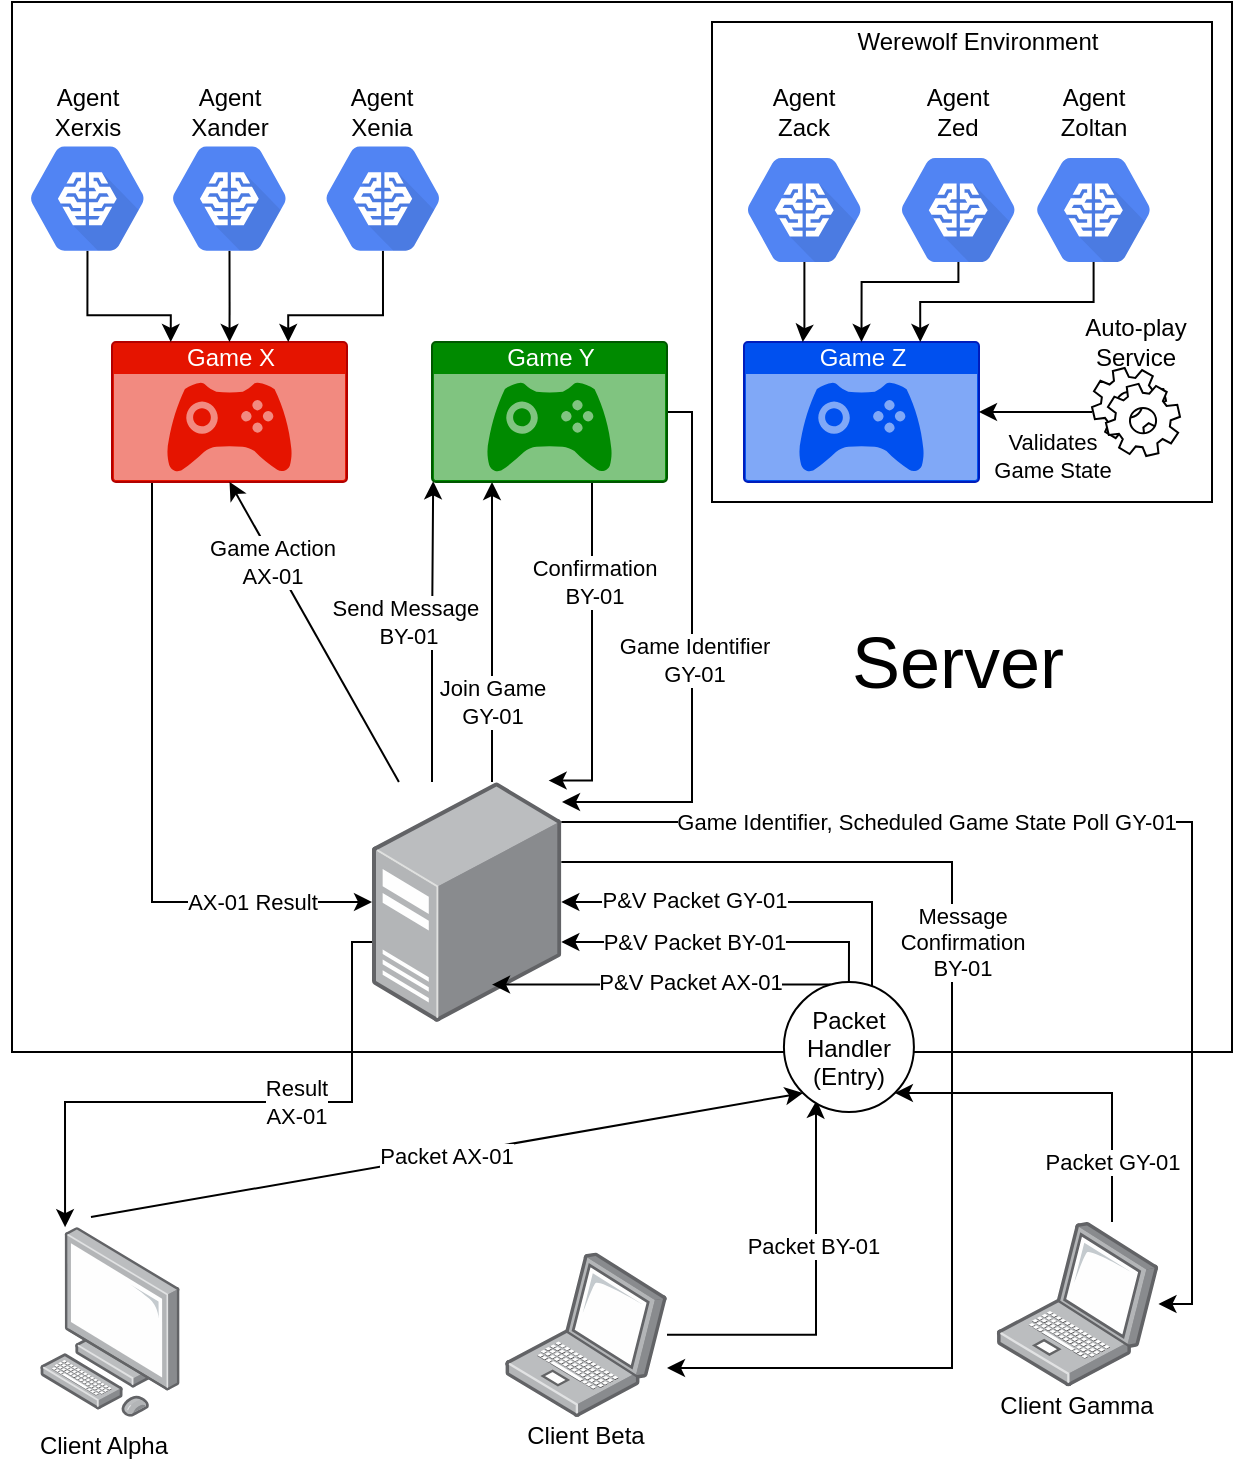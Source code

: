 <mxfile version="14.1.8" type="device"><diagram id="kwH8uOlHDMHIYEGMTlBu" name="Page-1"><mxGraphModel dx="2500" dy="2277" grid="1" gridSize="10" guides="1" tooltips="1" connect="1" arrows="1" fold="1" page="1" pageScale="1" pageWidth="827" pageHeight="1169" math="0" shadow="0"><root><mxCell id="0"/><mxCell id="1" parent="0"/><mxCell id="pQdqyS4wLz-QZiZdRWrY-2" value="" style="rounded=0;whiteSpace=wrap;html=1;align=right;" parent="1" vertex="1"><mxGeometry x="-70" y="-290" width="610" height="525" as="geometry"/></mxCell><mxCell id="pQdqyS4wLz-QZiZdRWrY-59" value="" style="rounded=0;whiteSpace=wrap;html=1;align=center;" parent="1" vertex="1"><mxGeometry x="280" y="-280" width="250" height="240" as="geometry"/></mxCell><mxCell id="pQdqyS4wLz-QZiZdRWrY-33" value="Packet BY-01&amp;nbsp;" style="edgeStyle=orthogonalEdgeStyle;rounded=0;orthogonalLoop=1;jettySize=auto;html=1;entryX=0.252;entryY=0.91;entryDx=0;entryDy=0;entryPerimeter=0;" parent="1" source="pQdqyS4wLz-QZiZdRWrY-4" target="pQdqyS4wLz-QZiZdRWrY-14" edge="1"><mxGeometry x="0.244" relative="1" as="geometry"><Array as="points"><mxPoint x="332" y="376"/><mxPoint x="332" y="265"/></Array><mxPoint as="offset"/></mxGeometry></mxCell><mxCell id="pQdqyS4wLz-QZiZdRWrY-4" value="" style="points=[];aspect=fixed;html=1;align=center;shadow=0;dashed=0;image;image=img/lib/allied_telesis/computer_and_terminals/Laptop.svg;" parent="1" vertex="1"><mxGeometry x="176.54" y="335.31" width="80.96" height="82.12" as="geometry"/></mxCell><mxCell id="pQdqyS4wLz-QZiZdRWrY-31" style="edgeStyle=orthogonalEdgeStyle;rounded=0;orthogonalLoop=1;jettySize=auto;html=1;entryX=0.179;entryY=0;entryDx=0;entryDy=0;entryPerimeter=0;" parent="1" source="pQdqyS4wLz-QZiZdRWrY-5" target="pQdqyS4wLz-QZiZdRWrY-6" edge="1"><mxGeometry relative="1" as="geometry"><Array as="points"><mxPoint x="100" y="180"/><mxPoint x="100" y="260"/><mxPoint x="-44" y="260"/></Array></mxGeometry></mxCell><mxCell id="pQdqyS4wLz-QZiZdRWrY-32" value="Result&lt;br&gt;AX-01" style="edgeLabel;html=1;align=center;verticalAlign=middle;resizable=0;points=[];" parent="pQdqyS4wLz-QZiZdRWrY-31" vertex="1" connectable="0"><mxGeometry x="-0.25" y="4" relative="1" as="geometry"><mxPoint x="-6.89" y="-4" as="offset"/></mxGeometry></mxCell><mxCell id="pQdqyS4wLz-QZiZdRWrY-55" style="edgeStyle=orthogonalEdgeStyle;rounded=0;orthogonalLoop=1;jettySize=auto;html=1;entryX=0.005;entryY=0.995;entryDx=0;entryDy=0;entryPerimeter=0;" parent="1" source="pQdqyS4wLz-QZiZdRWrY-5" target="pQdqyS4wLz-QZiZdRWrY-11" edge="1"><mxGeometry relative="1" as="geometry"><Array as="points"><mxPoint x="140" y="30"/><mxPoint x="141" y="30"/></Array></mxGeometry></mxCell><mxCell id="pQdqyS4wLz-QZiZdRWrY-56" value="Send Message&amp;nbsp;&lt;br&gt;BY-01" style="edgeLabel;html=1;align=center;verticalAlign=middle;resizable=0;points=[];" parent="pQdqyS4wLz-QZiZdRWrY-55" vertex="1" connectable="0"><mxGeometry x="0.298" y="-1" relative="1" as="geometry"><mxPoint x="-13.61" y="17.48" as="offset"/></mxGeometry></mxCell><mxCell id="pQdqyS4wLz-QZiZdRWrY-57" style="edgeStyle=orthogonalEdgeStyle;rounded=0;orthogonalLoop=1;jettySize=auto;html=1;" parent="1" source="pQdqyS4wLz-QZiZdRWrY-5" target="pQdqyS4wLz-QZiZdRWrY-11" edge="1"><mxGeometry relative="1" as="geometry"><Array as="points"><mxPoint x="170"/><mxPoint x="170"/></Array></mxGeometry></mxCell><mxCell id="pQdqyS4wLz-QZiZdRWrY-58" value="Join Game&lt;br&gt;GY-01" style="edgeLabel;html=1;align=center;verticalAlign=middle;resizable=0;points=[];" parent="pQdqyS4wLz-QZiZdRWrY-57" vertex="1" connectable="0"><mxGeometry x="0.101" y="2" relative="1" as="geometry"><mxPoint x="2" y="42.38" as="offset"/></mxGeometry></mxCell><mxCell id="pQdqyS4wLz-QZiZdRWrY-82" style="edgeStyle=orthogonalEdgeStyle;rounded=0;orthogonalLoop=1;jettySize=auto;html=1;" parent="1" source="pQdqyS4wLz-QZiZdRWrY-5" target="pQdqyS4wLz-QZiZdRWrY-35" edge="1"><mxGeometry relative="1" as="geometry"><Array as="points"><mxPoint x="520" y="120"/><mxPoint x="520" y="361"/></Array></mxGeometry></mxCell><mxCell id="pQdqyS4wLz-QZiZdRWrY-83" value="Game Identifier, Scheduled Game State Poll GY-01" style="edgeLabel;html=1;align=center;verticalAlign=middle;resizable=0;points=[];" parent="pQdqyS4wLz-QZiZdRWrY-82" vertex="1" connectable="0"><mxGeometry x="-0.022" y="-1" relative="1" as="geometry"><mxPoint x="-97.9" y="-1" as="offset"/></mxGeometry></mxCell><mxCell id="pQdqyS4wLz-QZiZdRWrY-84" style="edgeStyle=orthogonalEdgeStyle;rounded=0;orthogonalLoop=1;jettySize=auto;html=1;" parent="1" source="pQdqyS4wLz-QZiZdRWrY-5" target="pQdqyS4wLz-QZiZdRWrY-4" edge="1"><mxGeometry relative="1" as="geometry"><Array as="points"><mxPoint x="400" y="140"/><mxPoint x="400" y="393"/></Array></mxGeometry></mxCell><mxCell id="pQdqyS4wLz-QZiZdRWrY-86" value="Message&lt;br&gt;Confirmation&lt;br&gt;BY-01" style="edgeLabel;html=1;align=center;verticalAlign=middle;resizable=0;points=[];" parent="pQdqyS4wLz-QZiZdRWrY-84" vertex="1" connectable="0"><mxGeometry x="-0.077" y="1" relative="1" as="geometry"><mxPoint x="4.04" y="-37.07" as="offset"/></mxGeometry></mxCell><mxCell id="pQdqyS4wLz-QZiZdRWrY-5" value="" style="points=[];aspect=fixed;html=1;align=center;shadow=0;dashed=0;image;image=img/lib/allied_telesis/computer_and_terminals/Server_Desktop.svg;" parent="1" vertex="1"><mxGeometry x="110" y="100" width="94.66" height="120" as="geometry"/></mxCell><mxCell id="pQdqyS4wLz-QZiZdRWrY-6" value="" style="points=[];aspect=fixed;html=1;align=center;shadow=0;dashed=0;image;image=img/lib/allied_telesis/computer_and_terminals/Personal_Computer.svg;" parent="1" vertex="1"><mxGeometry x="-56" y="322.57" width="70" height="94.86" as="geometry"/></mxCell><mxCell id="pQdqyS4wLz-QZiZdRWrY-9" value="Packet AX-01" style="endArrow=classic;html=1;exitX=0.364;exitY=-0.053;exitDx=0;exitDy=0;exitPerimeter=0;entryX=0;entryY=1;entryDx=0;entryDy=0;" parent="1" source="pQdqyS4wLz-QZiZdRWrY-6" target="pQdqyS4wLz-QZiZdRWrY-14" edge="1"><mxGeometry width="50" height="50" relative="1" as="geometry"><mxPoint x="310" y="330" as="sourcePoint"/><mxPoint x="360" y="280" as="targetPoint"/></mxGeometry></mxCell><mxCell id="pQdqyS4wLz-QZiZdRWrY-29" style="edgeStyle=orthogonalEdgeStyle;rounded=0;orthogonalLoop=1;jettySize=auto;html=1;" parent="1" source="pQdqyS4wLz-QZiZdRWrY-10" target="pQdqyS4wLz-QZiZdRWrY-5" edge="1"><mxGeometry relative="1" as="geometry"><Array as="points"><mxPoint y="160"/></Array></mxGeometry></mxCell><mxCell id="pQdqyS4wLz-QZiZdRWrY-30" value="AX-01 Result" style="edgeLabel;html=1;align=center;verticalAlign=middle;resizable=0;points=[];" parent="pQdqyS4wLz-QZiZdRWrY-29" vertex="1" connectable="0"><mxGeometry x="0.27" y="3" relative="1" as="geometry"><mxPoint x="47" y="6.67" as="offset"/></mxGeometry></mxCell><mxCell id="pQdqyS4wLz-QZiZdRWrY-10" value="Game X" style="html=1;strokeColor=#B20000;fillColor=#e51400;labelPosition=center;verticalLabelPosition=middle;verticalAlign=top;align=center;fontSize=12;outlineConnect=0;spacingTop=-6;fontColor=#ffffff;shape=mxgraph.sitemap.game;" parent="1" vertex="1"><mxGeometry x="-20.0" y="-120" width="117.5" height="70" as="geometry"/></mxCell><mxCell id="pQdqyS4wLz-QZiZdRWrY-78" style="edgeStyle=orthogonalEdgeStyle;rounded=0;orthogonalLoop=1;jettySize=auto;html=1;entryX=0.933;entryY=-0.006;entryDx=0;entryDy=0;entryPerimeter=0;" parent="1" source="pQdqyS4wLz-QZiZdRWrY-11" target="pQdqyS4wLz-QZiZdRWrY-5" edge="1"><mxGeometry relative="1" as="geometry"><Array as="points"><mxPoint x="220" y="99"/></Array></mxGeometry></mxCell><mxCell id="pQdqyS4wLz-QZiZdRWrY-79" value="Confirmation&lt;br&gt;BY-01" style="edgeLabel;html=1;align=center;verticalAlign=middle;resizable=0;points=[];" parent="pQdqyS4wLz-QZiZdRWrY-78" vertex="1" connectable="0"><mxGeometry x="-0.068" y="1" relative="1" as="geometry"><mxPoint y="-30" as="offset"/></mxGeometry></mxCell><mxCell id="pQdqyS4wLz-QZiZdRWrY-80" style="edgeStyle=orthogonalEdgeStyle;rounded=0;orthogonalLoop=1;jettySize=auto;html=1;" parent="1" source="pQdqyS4wLz-QZiZdRWrY-11" edge="1"><mxGeometry relative="1" as="geometry"><mxPoint x="205" y="110" as="targetPoint"/><Array as="points"><mxPoint x="270" y="-85"/><mxPoint x="270" y="110"/><mxPoint x="205" y="110"/></Array></mxGeometry></mxCell><mxCell id="pQdqyS4wLz-QZiZdRWrY-81" value="Game Identifier&lt;br&gt;GY-01" style="edgeLabel;html=1;align=center;verticalAlign=middle;resizable=0;points=[];" parent="pQdqyS4wLz-QZiZdRWrY-80" vertex="1" connectable="0"><mxGeometry x="0.001" y="1" relative="1" as="geometry"><mxPoint as="offset"/></mxGeometry></mxCell><mxCell id="pQdqyS4wLz-QZiZdRWrY-11" value="Game Y" style="html=1;strokeColor=#005700;fillColor=#008a00;labelPosition=center;verticalLabelPosition=middle;verticalAlign=top;align=center;fontSize=12;outlineConnect=0;spacingTop=-6;fontColor=#ffffff;shape=mxgraph.sitemap.game;" parent="1" vertex="1"><mxGeometry x="140" y="-120" width="117.5" height="70" as="geometry"/></mxCell><mxCell id="pQdqyS4wLz-QZiZdRWrY-12" value="Game Z" style="html=1;strokeColor=#001DBC;fillColor=#0050ef;labelPosition=center;verticalLabelPosition=middle;verticalAlign=top;align=center;fontSize=12;outlineConnect=0;spacingTop=-6;shape=mxgraph.sitemap.game;fontColor=#ffffff;" parent="1" vertex="1"><mxGeometry x="296" y="-120" width="117.5" height="70" as="geometry"/></mxCell><mxCell id="pQdqyS4wLz-QZiZdRWrY-13" value="Game Action&lt;br&gt;AX-01" style="endArrow=classic;html=1;entryX=0.5;entryY=1;entryDx=0;entryDy=0;entryPerimeter=0;" parent="1" source="pQdqyS4wLz-QZiZdRWrY-5" target="pQdqyS4wLz-QZiZdRWrY-10" edge="1"><mxGeometry x="0.474" y="1" width="50" height="50" relative="1" as="geometry"><mxPoint x="90" y="110" as="sourcePoint"/><mxPoint x="162.02" y="25.03" as="targetPoint"/><Array as="points"/><mxPoint as="offset"/></mxGeometry></mxCell><mxCell id="pQdqyS4wLz-QZiZdRWrY-38" style="edgeStyle=orthogonalEdgeStyle;rounded=0;orthogonalLoop=1;jettySize=auto;html=1;" parent="1" source="pQdqyS4wLz-QZiZdRWrY-14" target="pQdqyS4wLz-QZiZdRWrY-5" edge="1"><mxGeometry relative="1" as="geometry"><Array as="points"><mxPoint x="349" y="180"/></Array></mxGeometry></mxCell><mxCell id="pQdqyS4wLz-QZiZdRWrY-39" value="P&amp;amp;V Packet BY-01" style="edgeLabel;html=1;align=center;verticalAlign=middle;resizable=0;points=[];" parent="pQdqyS4wLz-QZiZdRWrY-38" vertex="1" connectable="0"><mxGeometry x="0.079" y="4" relative="1" as="geometry"><mxPoint x="-9.06" y="-4.03" as="offset"/></mxGeometry></mxCell><mxCell id="pQdqyS4wLz-QZiZdRWrY-47" style="edgeStyle=orthogonalEdgeStyle;rounded=0;orthogonalLoop=1;jettySize=auto;html=1;entryX=0.634;entryY=0.844;entryDx=0;entryDy=0;entryPerimeter=0;" parent="1" source="pQdqyS4wLz-QZiZdRWrY-14" target="pQdqyS4wLz-QZiZdRWrY-5" edge="1"><mxGeometry relative="1" as="geometry"><Array as="points"><mxPoint x="260" y="201"/></Array></mxGeometry></mxCell><mxCell id="pQdqyS4wLz-QZiZdRWrY-48" value="P&amp;amp;V Packet AX-01" style="edgeLabel;html=1;align=center;verticalAlign=middle;resizable=0;points=[];" parent="pQdqyS4wLz-QZiZdRWrY-47" vertex="1" connectable="0"><mxGeometry x="-0.168" y="2" relative="1" as="geometry"><mxPoint y="-3.29" as="offset"/></mxGeometry></mxCell><mxCell id="pQdqyS4wLz-QZiZdRWrY-50" style="edgeStyle=orthogonalEdgeStyle;rounded=0;orthogonalLoop=1;jettySize=auto;html=1;" parent="1" source="pQdqyS4wLz-QZiZdRWrY-14" target="pQdqyS4wLz-QZiZdRWrY-5" edge="1"><mxGeometry relative="1" as="geometry"><Array as="points"><mxPoint x="360" y="232"/><mxPoint x="360" y="160"/></Array></mxGeometry></mxCell><mxCell id="pQdqyS4wLz-QZiZdRWrY-51" value="P&amp;amp;V Packet GY-01" style="edgeLabel;html=1;align=center;verticalAlign=middle;resizable=0;points=[];" parent="pQdqyS4wLz-QZiZdRWrY-50" vertex="1" connectable="0"><mxGeometry x="0.504" y="-1" relative="1" as="geometry"><mxPoint x="17" as="offset"/></mxGeometry></mxCell><mxCell id="pQdqyS4wLz-QZiZdRWrY-14" value="Packet&#10;Handler&#10;(Entry)" style="ellipse;fillColor=#ffffff;strokeColor=#000000;" parent="1" vertex="1"><mxGeometry x="315.96" y="200" width="65" height="65" as="geometry"/></mxCell><mxCell id="pQdqyS4wLz-QZiZdRWrY-16" value="Client Alpha" style="text;html=1;strokeColor=none;fillColor=none;align=center;verticalAlign=middle;whiteSpace=wrap;rounded=0;" parent="1" vertex="1"><mxGeometry x="-58.94" y="422.12" width="69.88" height="20" as="geometry"/></mxCell><mxCell id="pQdqyS4wLz-QZiZdRWrY-26" value="Agent Xerxis" style="text;html=1;strokeColor=none;fillColor=none;align=center;verticalAlign=middle;whiteSpace=wrap;rounded=0;" parent="1" vertex="1"><mxGeometry x="-61.26" y="-250" width="58" height="30" as="geometry"/></mxCell><mxCell id="pQdqyS4wLz-QZiZdRWrY-27" value="Agent Xander" style="text;html=1;strokeColor=none;fillColor=none;align=center;verticalAlign=middle;whiteSpace=wrap;rounded=0;" parent="1" vertex="1"><mxGeometry x="9.75" y="-250" width="58" height="30" as="geometry"/></mxCell><mxCell id="pQdqyS4wLz-QZiZdRWrY-28" value="Agent Xenia" style="text;html=1;strokeColor=none;fillColor=none;align=center;verticalAlign=middle;whiteSpace=wrap;rounded=0;" parent="1" vertex="1"><mxGeometry x="86.48" y="-250" width="58" height="30" as="geometry"/></mxCell><mxCell id="pQdqyS4wLz-QZiZdRWrY-34" value="Client Beta" style="text;html=1;strokeColor=none;fillColor=none;align=center;verticalAlign=middle;whiteSpace=wrap;rounded=0;" parent="1" vertex="1"><mxGeometry x="182.08" y="417.43" width="69.88" height="20" as="geometry"/></mxCell><mxCell id="pQdqyS4wLz-QZiZdRWrY-37" value="Packet GY-01" style="edgeStyle=orthogonalEdgeStyle;rounded=0;orthogonalLoop=1;jettySize=auto;html=1;entryX=1;entryY=1;entryDx=0;entryDy=0;" parent="1" source="pQdqyS4wLz-QZiZdRWrY-35" target="pQdqyS4wLz-QZiZdRWrY-14" edge="1"><mxGeometry x="-0.653" relative="1" as="geometry"><Array as="points"><mxPoint x="480" y="256"/></Array><mxPoint as="offset"/></mxGeometry></mxCell><mxCell id="pQdqyS4wLz-QZiZdRWrY-35" value="" style="points=[];aspect=fixed;html=1;align=center;shadow=0;dashed=0;image;image=img/lib/allied_telesis/computer_and_terminals/Laptop.svg;" parent="1" vertex="1"><mxGeometry x="422.28" y="320" width="80.96" height="82.12" as="geometry"/></mxCell><mxCell id="pQdqyS4wLz-QZiZdRWrY-36" value="Client Gamma" style="text;html=1;strokeColor=none;fillColor=none;align=center;verticalAlign=middle;whiteSpace=wrap;rounded=0;" parent="1" vertex="1"><mxGeometry x="408.3" y="402.12" width="108.92" height="20" as="geometry"/></mxCell><mxCell id="pQdqyS4wLz-QZiZdRWrY-60" value="Werewolf Environment" style="text;html=1;strokeColor=none;fillColor=none;align=center;verticalAlign=middle;whiteSpace=wrap;rounded=0;" parent="1" vertex="1"><mxGeometry x="334" y="-280" width="158.25" height="20" as="geometry"/></mxCell><mxCell id="pQdqyS4wLz-QZiZdRWrY-73" style="edgeStyle=orthogonalEdgeStyle;rounded=0;orthogonalLoop=1;jettySize=auto;html=1;" parent="1" source="pQdqyS4wLz-QZiZdRWrY-69" target="pQdqyS4wLz-QZiZdRWrY-12" edge="1"><mxGeometry relative="1" as="geometry"/></mxCell><mxCell id="pQdqyS4wLz-QZiZdRWrY-74" value="Validates&lt;br&gt;Game State" style="edgeLabel;html=1;align=center;verticalAlign=middle;resizable=0;points=[];" parent="pQdqyS4wLz-QZiZdRWrY-73" vertex="1" connectable="0"><mxGeometry x="-0.342" relative="1" as="geometry"><mxPoint x="-1.6" y="22" as="offset"/></mxGeometry></mxCell><mxCell id="pQdqyS4wLz-QZiZdRWrY-69" value="" style="shape=mxgraph.bpmn.service_task;html=1;outlineConnect=0;labelBackgroundColor=none;" parent="1" vertex="1"><mxGeometry x="470" y="-107" width="44" height="44" as="geometry"/></mxCell><mxCell id="pQdqyS4wLz-QZiZdRWrY-70" value="Auto-play&lt;br&gt;Service" style="text;html=1;strokeColor=none;fillColor=none;align=center;verticalAlign=middle;whiteSpace=wrap;rounded=0;labelBackgroundColor=none;" parent="1" vertex="1"><mxGeometry x="462" y="-130" width="60" height="20" as="geometry"/></mxCell><mxCell id="pQdqyS4wLz-QZiZdRWrY-114" style="edgeStyle=orthogonalEdgeStyle;rounded=0;orthogonalLoop=1;jettySize=auto;html=1;exitX=0.5;exitY=0.84;exitDx=0;exitDy=0;exitPerimeter=0;entryX=0.5;entryY=0;entryDx=0;entryDy=0;entryPerimeter=0;" parent="1" source="pQdqyS4wLz-QZiZdRWrY-88" target="pQdqyS4wLz-QZiZdRWrY-12" edge="1"><mxGeometry relative="1" as="geometry"><Array as="points"><mxPoint x="403" y="-150"/><mxPoint x="355" y="-150"/></Array></mxGeometry></mxCell><mxCell id="pQdqyS4wLz-QZiZdRWrY-88" value="" style="html=1;fillColor=#5184F3;strokeColor=none;verticalAlign=top;labelPosition=center;verticalLabelPosition=bottom;align=center;spacingTop=-6;fontSize=11;fontStyle=1;fontColor=#999999;shape=mxgraph.gcp2.hexIcon;prIcon=cloud_machine_learning;labelBackgroundColor=none;" parent="1" vertex="1"><mxGeometry x="360" y="-224.3" width="86.4" height="76.59" as="geometry"/></mxCell><mxCell id="pQdqyS4wLz-QZiZdRWrY-115" style="edgeStyle=orthogonalEdgeStyle;rounded=0;orthogonalLoop=1;jettySize=auto;html=1;exitX=0.5;exitY=0.84;exitDx=0;exitDy=0;exitPerimeter=0;entryX=0.75;entryY=0;entryDx=0;entryDy=0;entryPerimeter=0;" parent="1" source="pQdqyS4wLz-QZiZdRWrY-92" target="pQdqyS4wLz-QZiZdRWrY-12" edge="1"><mxGeometry relative="1" as="geometry"><Array as="points"><mxPoint x="471" y="-140"/><mxPoint x="384" y="-140"/></Array></mxGeometry></mxCell><mxCell id="pQdqyS4wLz-QZiZdRWrY-92" value="" style="html=1;fillColor=#5184F3;strokeColor=none;verticalAlign=top;labelPosition=center;verticalLabelPosition=bottom;align=center;spacingTop=-6;fontSize=11;fontStyle=1;fontColor=#999999;shape=mxgraph.gcp2.hexIcon;prIcon=cloud_machine_learning;labelBackgroundColor=none;" parent="1" vertex="1"><mxGeometry x="427.6" y="-224.3" width="86.4" height="76.59" as="geometry"/></mxCell><mxCell id="pQdqyS4wLz-QZiZdRWrY-113" style="edgeStyle=orthogonalEdgeStyle;rounded=0;orthogonalLoop=1;jettySize=auto;html=1;exitX=0.5;exitY=0.84;exitDx=0;exitDy=0;exitPerimeter=0;entryX=0.25;entryY=0;entryDx=0;entryDy=0;entryPerimeter=0;" parent="1" source="pQdqyS4wLz-QZiZdRWrY-93" target="pQdqyS4wLz-QZiZdRWrY-12" edge="1"><mxGeometry relative="1" as="geometry"/></mxCell><mxCell id="pQdqyS4wLz-QZiZdRWrY-93" value="" style="html=1;fillColor=#5184F3;strokeColor=none;verticalAlign=top;labelPosition=center;verticalLabelPosition=bottom;align=center;spacingTop=-6;fontSize=11;fontStyle=1;fontColor=#999999;shape=mxgraph.gcp2.hexIcon;prIcon=cloud_machine_learning;labelBackgroundColor=none;" parent="1" vertex="1"><mxGeometry x="283" y="-224.3" width="86.4" height="76.59" as="geometry"/></mxCell><mxCell id="pQdqyS4wLz-QZiZdRWrY-109" style="edgeStyle=orthogonalEdgeStyle;rounded=0;orthogonalLoop=1;jettySize=auto;html=1;exitX=0.5;exitY=0.84;exitDx=0;exitDy=0;exitPerimeter=0;entryX=0.5;entryY=0;entryDx=0;entryDy=0;entryPerimeter=0;" parent="1" source="pQdqyS4wLz-QZiZdRWrY-103" target="pQdqyS4wLz-QZiZdRWrY-10" edge="1"><mxGeometry relative="1" as="geometry"/></mxCell><mxCell id="pQdqyS4wLz-QZiZdRWrY-103" value="" style="html=1;fillColor=#5184F3;strokeColor=none;verticalAlign=top;labelPosition=center;verticalLabelPosition=bottom;align=center;spacingTop=-6;fontSize=11;fontStyle=1;fontColor=#999999;shape=mxgraph.gcp2.hexIcon;prIcon=cloud_machine_learning;labelBackgroundColor=none;" parent="1" vertex="1"><mxGeometry x="-4.45" y="-230" width="86.4" height="76.59" as="geometry"/></mxCell><mxCell id="pQdqyS4wLz-QZiZdRWrY-108" style="edgeStyle=orthogonalEdgeStyle;rounded=0;orthogonalLoop=1;jettySize=auto;html=1;exitX=0.5;exitY=0.84;exitDx=0;exitDy=0;exitPerimeter=0;entryX=0.75;entryY=0;entryDx=0;entryDy=0;entryPerimeter=0;" parent="1" source="pQdqyS4wLz-QZiZdRWrY-104" target="pQdqyS4wLz-QZiZdRWrY-10" edge="1"><mxGeometry relative="1" as="geometry"/></mxCell><mxCell id="pQdqyS4wLz-QZiZdRWrY-104" value="" style="html=1;fillColor=#5184F3;strokeColor=none;verticalAlign=top;labelPosition=center;verticalLabelPosition=bottom;align=center;spacingTop=-6;fontSize=11;fontStyle=1;fontColor=#999999;shape=mxgraph.gcp2.hexIcon;prIcon=cloud_machine_learning;labelBackgroundColor=none;" parent="1" vertex="1"><mxGeometry x="72.28" y="-230" width="86.4" height="76.59" as="geometry"/></mxCell><mxCell id="pQdqyS4wLz-QZiZdRWrY-106" style="edgeStyle=orthogonalEdgeStyle;rounded=0;orthogonalLoop=1;jettySize=auto;html=1;exitX=0.5;exitY=0.84;exitDx=0;exitDy=0;exitPerimeter=0;entryX=0.25;entryY=0;entryDx=0;entryDy=0;entryPerimeter=0;" parent="1" source="pQdqyS4wLz-QZiZdRWrY-105" target="pQdqyS4wLz-QZiZdRWrY-10" edge="1"><mxGeometry relative="1" as="geometry"/></mxCell><mxCell id="pQdqyS4wLz-QZiZdRWrY-105" value="" style="html=1;fillColor=#5184F3;strokeColor=none;verticalAlign=top;labelPosition=center;verticalLabelPosition=bottom;align=center;spacingTop=-6;fontSize=11;fontStyle=1;fontColor=#999999;shape=mxgraph.gcp2.hexIcon;prIcon=cloud_machine_learning;labelBackgroundColor=none;" parent="1" vertex="1"><mxGeometry x="-75.46" y="-230" width="86.4" height="76.59" as="geometry"/></mxCell><mxCell id="Rzzvxx-wsca8F_zoqR_K-1" value="Agent&lt;br&gt;Zack" style="text;html=1;strokeColor=none;fillColor=none;align=center;verticalAlign=middle;whiteSpace=wrap;rounded=0;" vertex="1" parent="1"><mxGeometry x="297.2" y="-250" width="58" height="30" as="geometry"/></mxCell><mxCell id="Rzzvxx-wsca8F_zoqR_K-2" value="Agent&lt;br&gt;Zed" style="text;html=1;strokeColor=none;fillColor=none;align=center;verticalAlign=middle;whiteSpace=wrap;rounded=0;" vertex="1" parent="1"><mxGeometry x="374.2" y="-250" width="58" height="30" as="geometry"/></mxCell><mxCell id="Rzzvxx-wsca8F_zoqR_K-3" value="Agent Zoltan" style="text;html=1;strokeColor=none;fillColor=none;align=center;verticalAlign=middle;whiteSpace=wrap;rounded=0;" vertex="1" parent="1"><mxGeometry x="441.8" y="-250" width="58" height="30" as="geometry"/></mxCell><mxCell id="Rzzvxx-wsca8F_zoqR_K-4" value="&lt;font style=&quot;font-size: 36px&quot;&gt;Server&lt;/font&gt;" style="text;html=1;strokeColor=none;fillColor=none;align=center;verticalAlign=middle;whiteSpace=wrap;rounded=0;" vertex="1" parent="1"><mxGeometry x="342.2" y="20" width="122" height="40" as="geometry"/></mxCell></root></mxGraphModel></diagram></mxfile>
